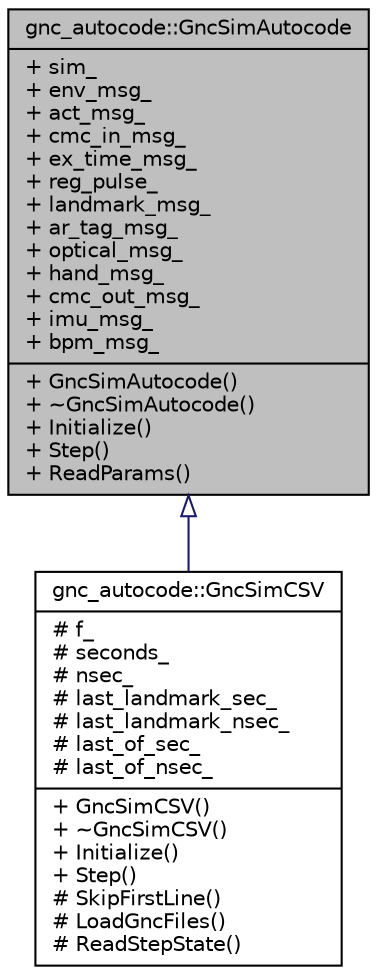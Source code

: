 digraph "gnc_autocode::GncSimAutocode"
{
 // LATEX_PDF_SIZE
  edge [fontname="Helvetica",fontsize="10",labelfontname="Helvetica",labelfontsize="10"];
  node [fontname="Helvetica",fontsize="10",shape=record];
  Node1 [label="{gnc_autocode::GncSimAutocode\n|+ sim_\l+ env_msg_\l+ act_msg_\l+ cmc_in_msg_\l+ ex_time_msg_\l+ reg_pulse_\l+ landmark_msg_\l+ ar_tag_msg_\l+ optical_msg_\l+ hand_msg_\l+ cmc_out_msg_\l+ imu_msg_\l+ bpm_msg_\l|+ GncSimAutocode()\l+ ~GncSimAutocode()\l+ Initialize()\l+ Step()\l+ ReadParams()\l}",height=0.2,width=0.4,color="black", fillcolor="grey75", style="filled", fontcolor="black",tooltip=" "];
  Node1 -> Node2 [dir="back",color="midnightblue",fontsize="10",style="solid",arrowtail="onormal",fontname="Helvetica"];
  Node2 [label="{gnc_autocode::GncSimCSV\n|# f_\l# seconds_\l# nsec_\l# last_landmark_sec_\l# last_landmark_nsec_\l# last_of_sec_\l# last_of_nsec_\l|+ GncSimCSV()\l+ ~GncSimCSV()\l+ Initialize()\l+ Step()\l# SkipFirstLine()\l# LoadGncFiles()\l# ReadStepState()\l}",height=0.2,width=0.4,color="black", fillcolor="white", style="filled",URL="$classgnc__autocode_1_1GncSimCSV.html",tooltip=" "];
}
